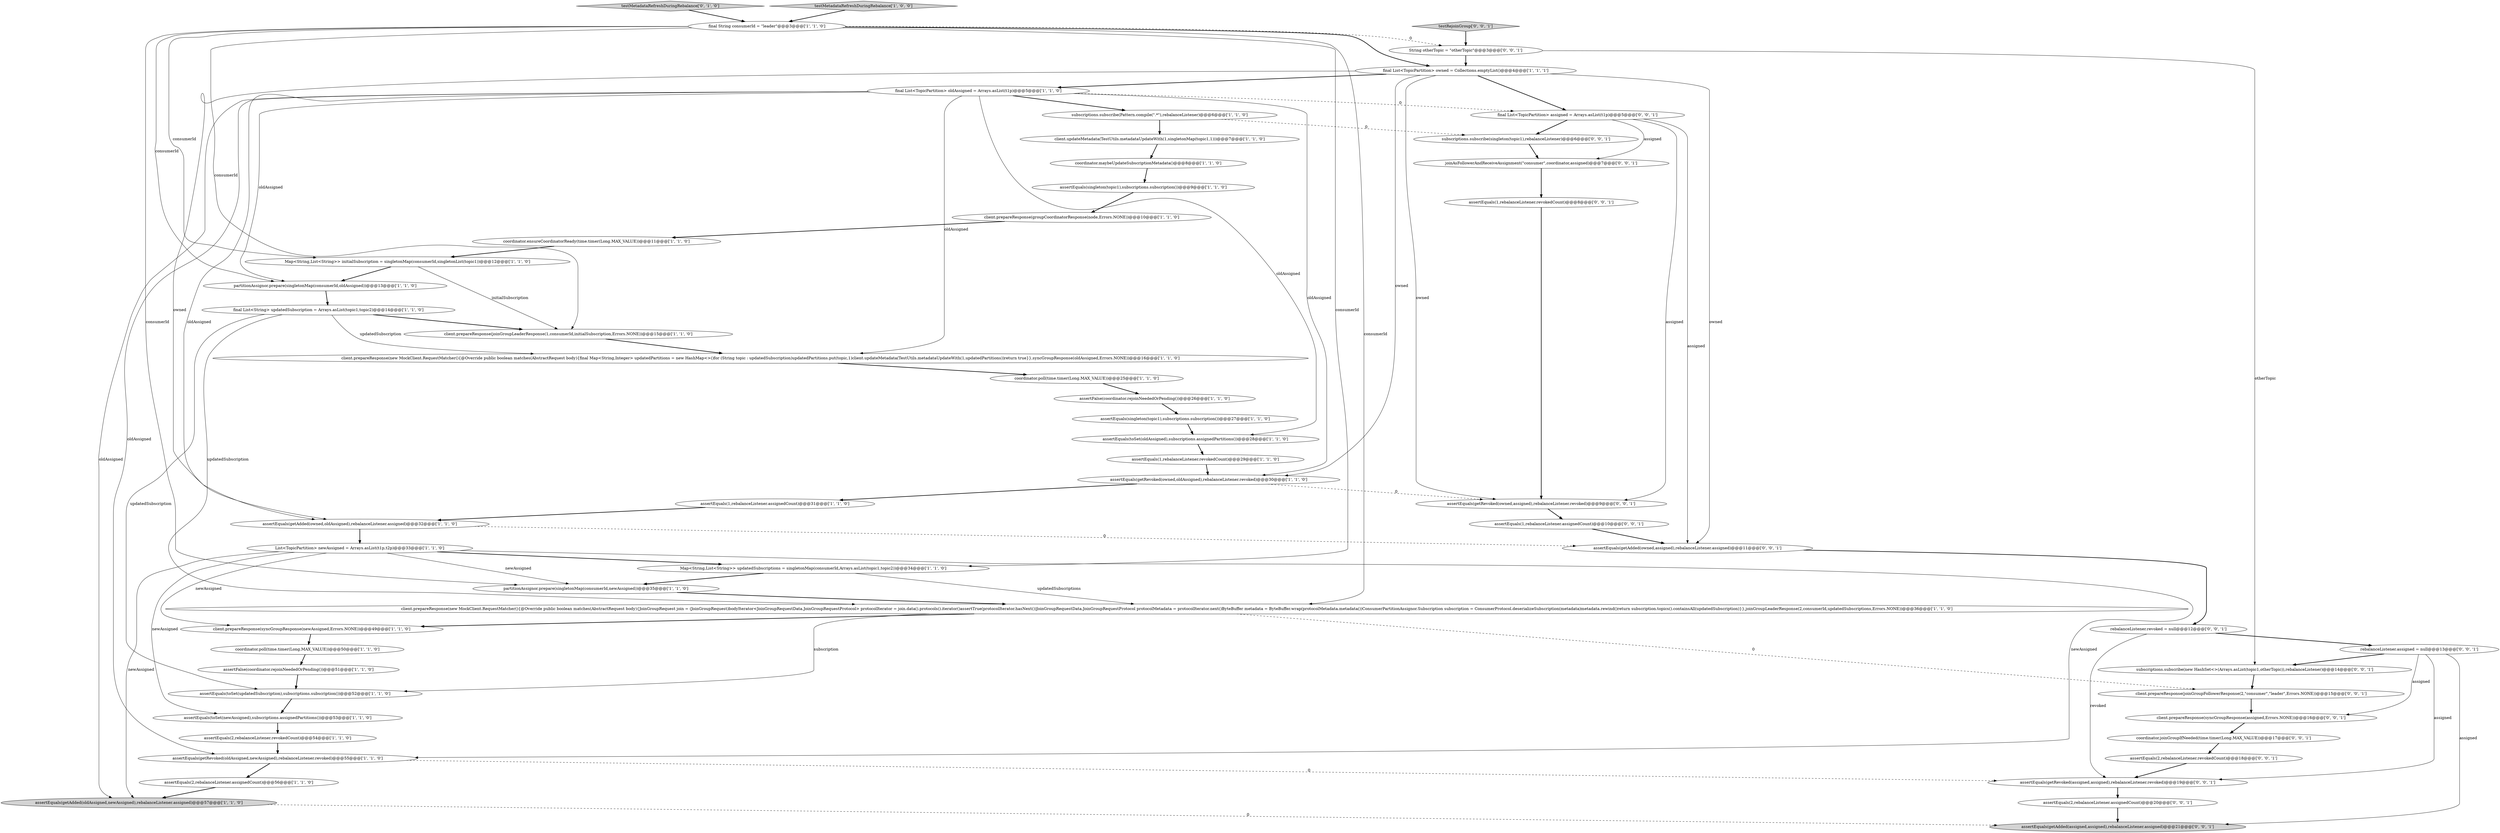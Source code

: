 digraph {
48 [style = filled, label = "assertEquals(getRevoked(owned,assigned),rebalanceListener.revoked)@@@9@@@['0', '0', '1']", fillcolor = white, shape = ellipse image = "AAA0AAABBB3BBB"];
3 [style = filled, label = "assertEquals(singleton(topic1),subscriptions.subscription())@@@9@@@['1', '1', '0']", fillcolor = white, shape = ellipse image = "AAA0AAABBB1BBB"];
36 [style = filled, label = "testMetadataRefreshDuringRebalance['0', '1', '0']", fillcolor = lightgray, shape = diamond image = "AAA0AAABBB2BBB"];
29 [style = filled, label = "Map<String,List<String>> initialSubscription = singletonMap(consumerId,singletonList(topic1))@@@12@@@['1', '1', '0']", fillcolor = white, shape = ellipse image = "AAA0AAABBB1BBB"];
41 [style = filled, label = "final List<TopicPartition> assigned = Arrays.asList(t1p)@@@5@@@['0', '0', '1']", fillcolor = white, shape = ellipse image = "AAA0AAABBB3BBB"];
55 [style = filled, label = "String otherTopic = \"otherTopic\"@@@3@@@['0', '0', '1']", fillcolor = white, shape = ellipse image = "AAA0AAABBB3BBB"];
37 [style = filled, label = "assertEquals(2,rebalanceListener.assignedCount)@@@20@@@['0', '0', '1']", fillcolor = white, shape = ellipse image = "AAA0AAABBB3BBB"];
46 [style = filled, label = "subscriptions.subscribe(singleton(topic1),rebalanceListener)@@@6@@@['0', '0', '1']", fillcolor = white, shape = ellipse image = "AAA0AAABBB3BBB"];
11 [style = filled, label = "assertEquals(2,rebalanceListener.assignedCount)@@@56@@@['1', '1', '0']", fillcolor = white, shape = ellipse image = "AAA0AAABBB1BBB"];
54 [style = filled, label = "assertEquals(2,rebalanceListener.revokedCount)@@@18@@@['0', '0', '1']", fillcolor = white, shape = ellipse image = "AAA0AAABBB3BBB"];
7 [style = filled, label = "assertEquals(getAdded(owned,oldAssigned),rebalanceListener.assigned)@@@32@@@['1', '1', '0']", fillcolor = white, shape = ellipse image = "AAA0AAABBB1BBB"];
51 [style = filled, label = "rebalanceListener.revoked = null@@@12@@@['0', '0', '1']", fillcolor = white, shape = ellipse image = "AAA0AAABBB3BBB"];
30 [style = filled, label = "coordinator.poll(time.timer(Long.MAX_VALUE))@@@25@@@['1', '1', '0']", fillcolor = white, shape = ellipse image = "AAA0AAABBB1BBB"];
8 [style = filled, label = "assertEquals(getRevoked(owned,oldAssigned),rebalanceListener.revoked)@@@30@@@['1', '1', '0']", fillcolor = white, shape = ellipse image = "AAA0AAABBB1BBB"];
16 [style = filled, label = "List<TopicPartition> newAssigned = Arrays.asList(t1p,t2p)@@@33@@@['1', '1', '0']", fillcolor = white, shape = ellipse image = "AAA0AAABBB1BBB"];
43 [style = filled, label = "assertEquals(getAdded(owned,assigned),rebalanceListener.assigned)@@@11@@@['0', '0', '1']", fillcolor = white, shape = ellipse image = "AAA0AAABBB3BBB"];
21 [style = filled, label = "subscriptions.subscribe(Pattern.compile(\".*\"),rebalanceListener)@@@6@@@['1', '1', '0']", fillcolor = white, shape = ellipse image = "AAA0AAABBB1BBB"];
47 [style = filled, label = "client.prepareResponse(syncGroupResponse(assigned,Errors.NONE))@@@16@@@['0', '0', '1']", fillcolor = white, shape = ellipse image = "AAA0AAABBB3BBB"];
52 [style = filled, label = "joinAsFollowerAndReceiveAssignment(\"consumer\",coordinator,assigned)@@@7@@@['0', '0', '1']", fillcolor = white, shape = ellipse image = "AAA0AAABBB3BBB"];
17 [style = filled, label = "assertEquals(2,rebalanceListener.revokedCount)@@@54@@@['1', '1', '0']", fillcolor = white, shape = ellipse image = "AAA0AAABBB1BBB"];
25 [style = filled, label = "final String consumerId = \"leader\"@@@3@@@['1', '1', '0']", fillcolor = white, shape = ellipse image = "AAA0AAABBB1BBB"];
19 [style = filled, label = "partitionAssignor.prepare(singletonMap(consumerId,newAssigned))@@@35@@@['1', '1', '0']", fillcolor = white, shape = ellipse image = "AAA0AAABBB1BBB"];
44 [style = filled, label = "assertEquals(1,rebalanceListener.revokedCount)@@@8@@@['0', '0', '1']", fillcolor = white, shape = ellipse image = "AAA0AAABBB3BBB"];
23 [style = filled, label = "assertEquals(1,rebalanceListener.assignedCount)@@@31@@@['1', '1', '0']", fillcolor = white, shape = ellipse image = "AAA0AAABBB1BBB"];
10 [style = filled, label = "Map<String,List<String>> updatedSubscriptions = singletonMap(consumerId,Arrays.asList(topic1,topic2))@@@34@@@['1', '1', '0']", fillcolor = white, shape = ellipse image = "AAA0AAABBB1BBB"];
0 [style = filled, label = "assertEquals(toSet(oldAssigned),subscriptions.assignedPartitions())@@@28@@@['1', '1', '0']", fillcolor = white, shape = ellipse image = "AAA0AAABBB1BBB"];
2 [style = filled, label = "assertEquals(toSet(updatedSubscription),subscriptions.subscription())@@@52@@@['1', '1', '0']", fillcolor = white, shape = ellipse image = "AAA0AAABBB1BBB"];
13 [style = filled, label = "client.prepareResponse(joinGroupLeaderResponse(1,consumerId,initialSubscription,Errors.NONE))@@@15@@@['1', '1', '0']", fillcolor = white, shape = ellipse image = "AAA0AAABBB1BBB"];
12 [style = filled, label = "assertFalse(coordinator.rejoinNeededOrPending())@@@51@@@['1', '1', '0']", fillcolor = white, shape = ellipse image = "AAA0AAABBB1BBB"];
42 [style = filled, label = "subscriptions.subscribe(new HashSet<>(Arrays.asList(topic1,otherTopic)),rebalanceListener)@@@14@@@['0', '0', '1']", fillcolor = white, shape = ellipse image = "AAA0AAABBB3BBB"];
6 [style = filled, label = "assertEquals(getAdded(oldAssigned,newAssigned),rebalanceListener.assigned)@@@57@@@['1', '1', '0']", fillcolor = lightgray, shape = ellipse image = "AAA0AAABBB1BBB"];
9 [style = filled, label = "assertEquals(1,rebalanceListener.revokedCount)@@@29@@@['1', '1', '0']", fillcolor = white, shape = ellipse image = "AAA0AAABBB1BBB"];
34 [style = filled, label = "partitionAssignor.prepare(singletonMap(consumerId,oldAssigned))@@@13@@@['1', '1', '0']", fillcolor = white, shape = ellipse image = "AAA0AAABBB1BBB"];
15 [style = filled, label = "client.prepareResponse(new MockClient.RequestMatcher(){@Override public boolean matches(AbstractRequest body){final Map<String,Integer> updatedPartitions = new HashMap<>()for (String topic : updatedSubscription)updatedPartitions.put(topic,1)client.updateMetadata(TestUtils.metadataUpdateWith(1,updatedPartitions))return true}},syncGroupResponse(oldAssigned,Errors.NONE))@@@16@@@['1', '1', '0']", fillcolor = white, shape = ellipse image = "AAA0AAABBB1BBB"];
26 [style = filled, label = "coordinator.maybeUpdateSubscriptionMetadata()@@@8@@@['1', '1', '0']", fillcolor = white, shape = ellipse image = "AAA0AAABBB1BBB"];
33 [style = filled, label = "assertEquals(toSet(newAssigned),subscriptions.assignedPartitions())@@@53@@@['1', '1', '0']", fillcolor = white, shape = ellipse image = "AAA0AAABBB1BBB"];
38 [style = filled, label = "testRejoinGroup['0', '0', '1']", fillcolor = lightgray, shape = diamond image = "AAA0AAABBB3BBB"];
27 [style = filled, label = "client.prepareResponse(groupCoordinatorResponse(node,Errors.NONE))@@@10@@@['1', '1', '0']", fillcolor = white, shape = ellipse image = "AAA0AAABBB1BBB"];
35 [style = filled, label = "coordinator.ensureCoordinatorReady(time.timer(Long.MAX_VALUE))@@@11@@@['1', '1', '0']", fillcolor = white, shape = ellipse image = "AAA0AAABBB1BBB"];
18 [style = filled, label = "client.updateMetadata(TestUtils.metadataUpdateWith(1,singletonMap(topic1,1)))@@@7@@@['1', '1', '0']", fillcolor = white, shape = ellipse image = "AAA0AAABBB1BBB"];
20 [style = filled, label = "assertEquals(getRevoked(oldAssigned,newAssigned),rebalanceListener.revoked)@@@55@@@['1', '1', '0']", fillcolor = white, shape = ellipse image = "AAA0AAABBB1BBB"];
50 [style = filled, label = "rebalanceListener.assigned = null@@@13@@@['0', '0', '1']", fillcolor = white, shape = ellipse image = "AAA0AAABBB3BBB"];
5 [style = filled, label = "final List<TopicPartition> owned = Collections.emptyList()@@@4@@@['1', '1', '1']", fillcolor = white, shape = ellipse image = "AAA0AAABBB1BBB"];
49 [style = filled, label = "assertEquals(1,rebalanceListener.assignedCount)@@@10@@@['0', '0', '1']", fillcolor = white, shape = ellipse image = "AAA0AAABBB3BBB"];
4 [style = filled, label = "client.prepareResponse(syncGroupResponse(newAssigned,Errors.NONE))@@@49@@@['1', '1', '0']", fillcolor = white, shape = ellipse image = "AAA0AAABBB1BBB"];
53 [style = filled, label = "coordinator.joinGroupIfNeeded(time.timer(Long.MAX_VALUE))@@@17@@@['0', '0', '1']", fillcolor = white, shape = ellipse image = "AAA0AAABBB3BBB"];
24 [style = filled, label = "coordinator.poll(time.timer(Long.MAX_VALUE))@@@50@@@['1', '1', '0']", fillcolor = white, shape = ellipse image = "AAA0AAABBB1BBB"];
22 [style = filled, label = "assertFalse(coordinator.rejoinNeededOrPending())@@@26@@@['1', '1', '0']", fillcolor = white, shape = ellipse image = "AAA0AAABBB1BBB"];
40 [style = filled, label = "assertEquals(getAdded(assigned,assigned),rebalanceListener.assigned)@@@21@@@['0', '0', '1']", fillcolor = lightgray, shape = ellipse image = "AAA0AAABBB3BBB"];
45 [style = filled, label = "assertEquals(getRevoked(assigned,assigned),rebalanceListener.revoked)@@@19@@@['0', '0', '1']", fillcolor = white, shape = ellipse image = "AAA0AAABBB3BBB"];
28 [style = filled, label = "final List<TopicPartition> oldAssigned = Arrays.asList(t1p)@@@5@@@['1', '1', '0']", fillcolor = white, shape = ellipse image = "AAA0AAABBB1BBB"];
1 [style = filled, label = "assertEquals(singleton(topic1),subscriptions.subscription())@@@27@@@['1', '1', '0']", fillcolor = white, shape = ellipse image = "AAA0AAABBB1BBB"];
14 [style = filled, label = "testMetadataRefreshDuringRebalance['1', '0', '0']", fillcolor = lightgray, shape = diamond image = "AAA0AAABBB1BBB"];
39 [style = filled, label = "client.prepareResponse(joinGroupFollowerResponse(2,\"consumer\",\"leader\",Errors.NONE))@@@15@@@['0', '0', '1']", fillcolor = white, shape = ellipse image = "AAA0AAABBB3BBB"];
31 [style = filled, label = "final List<String> updatedSubscription = Arrays.asList(topic1,topic2)@@@14@@@['1', '1', '0']", fillcolor = white, shape = ellipse image = "AAA0AAABBB1BBB"];
32 [style = filled, label = "client.prepareResponse(new MockClient.RequestMatcher(){@Override public boolean matches(AbstractRequest body){JoinGroupRequest join = (JoinGroupRequest)bodyIterator<JoinGroupRequestData.JoinGroupRequestProtocol> protocolIterator = join.data().protocols().iterator()assertTrue(protocolIterator.hasNext())JoinGroupRequestData.JoinGroupRequestProtocol protocolMetadata = protocolIterator.next()ByteBuffer metadata = ByteBuffer.wrap(protocolMetadata.metadata())ConsumerPartitionAssignor.Subscription subscription = ConsumerProtocol.deserializeSubscription(metadata)metadata.rewind()return subscription.topics().containsAll(updatedSubscription)}},joinGroupLeaderResponse(2,consumerId,updatedSubscriptions,Errors.NONE))@@@36@@@['1', '1', '0']", fillcolor = white, shape = ellipse image = "AAA0AAABBB1BBB"];
28->21 [style = bold, label=""];
41->48 [style = solid, label="assigned"];
28->0 [style = solid, label="oldAssigned"];
7->43 [style = dashed, label="0"];
44->48 [style = bold, label=""];
33->17 [style = bold, label=""];
5->7 [style = solid, label="owned"];
52->44 [style = bold, label=""];
32->39 [style = dashed, label="0"];
54->45 [style = bold, label=""];
28->20 [style = solid, label="oldAssigned"];
4->24 [style = bold, label=""];
21->18 [style = bold, label=""];
25->19 [style = solid, label="consumerId"];
25->55 [style = dashed, label="0"];
16->19 [style = solid, label="newAssigned"];
2->33 [style = bold, label=""];
39->47 [style = bold, label=""];
32->2 [style = solid, label="subscription"];
5->28 [style = bold, label=""];
41->52 [style = solid, label="assigned"];
41->46 [style = bold, label=""];
5->41 [style = bold, label=""];
7->16 [style = bold, label=""];
10->32 [style = solid, label="updatedSubscriptions"];
8->23 [style = bold, label=""];
19->32 [style = bold, label=""];
49->43 [style = bold, label=""];
55->5 [style = bold, label=""];
11->6 [style = bold, label=""];
31->2 [style = solid, label="updatedSubscription"];
51->50 [style = bold, label=""];
37->40 [style = bold, label=""];
25->5 [style = bold, label=""];
29->13 [style = solid, label="initialSubscription"];
5->48 [style = solid, label="owned"];
50->47 [style = solid, label="assigned"];
20->45 [style = dashed, label="0"];
31->15 [style = solid, label="updatedSubscription"];
26->3 [style = bold, label=""];
32->4 [style = bold, label=""];
22->1 [style = bold, label=""];
25->34 [style = solid, label="consumerId"];
28->6 [style = solid, label="oldAssigned"];
1->0 [style = bold, label=""];
20->11 [style = bold, label=""];
28->41 [style = dashed, label="0"];
15->30 [style = bold, label=""];
53->54 [style = bold, label=""];
13->15 [style = bold, label=""];
41->43 [style = solid, label="assigned"];
43->51 [style = bold, label=""];
12->2 [style = bold, label=""];
55->42 [style = solid, label="otherTopic"];
17->20 [style = bold, label=""];
18->26 [style = bold, label=""];
3->27 [style = bold, label=""];
16->10 [style = bold, label=""];
51->45 [style = solid, label="revoked"];
46->52 [style = bold, label=""];
34->31 [style = bold, label=""];
25->32 [style = solid, label="consumerId"];
8->48 [style = dashed, label="0"];
14->25 [style = bold, label=""];
24->12 [style = bold, label=""];
16->20 [style = solid, label="newAssigned"];
5->43 [style = solid, label="owned"];
31->13 [style = bold, label=""];
5->8 [style = solid, label="owned"];
16->33 [style = solid, label="newAssigned"];
16->4 [style = solid, label="newAssigned"];
25->13 [style = solid, label="consumerId"];
42->39 [style = bold, label=""];
48->49 [style = bold, label=""];
31->32 [style = solid, label="updatedSubscription"];
25->29 [style = solid, label="consumerId"];
16->6 [style = solid, label="newAssigned"];
6->40 [style = dashed, label="0"];
28->15 [style = solid, label="oldAssigned"];
0->9 [style = bold, label=""];
47->53 [style = bold, label=""];
30->22 [style = bold, label=""];
28->34 [style = solid, label="oldAssigned"];
50->42 [style = bold, label=""];
27->35 [style = bold, label=""];
10->19 [style = bold, label=""];
38->55 [style = bold, label=""];
29->34 [style = bold, label=""];
28->8 [style = solid, label="oldAssigned"];
50->40 [style = solid, label="assigned"];
25->10 [style = solid, label="consumerId"];
23->7 [style = bold, label=""];
28->7 [style = solid, label="oldAssigned"];
35->29 [style = bold, label=""];
45->37 [style = bold, label=""];
9->8 [style = bold, label=""];
50->45 [style = solid, label="assigned"];
21->46 [style = dashed, label="0"];
36->25 [style = bold, label=""];
}
